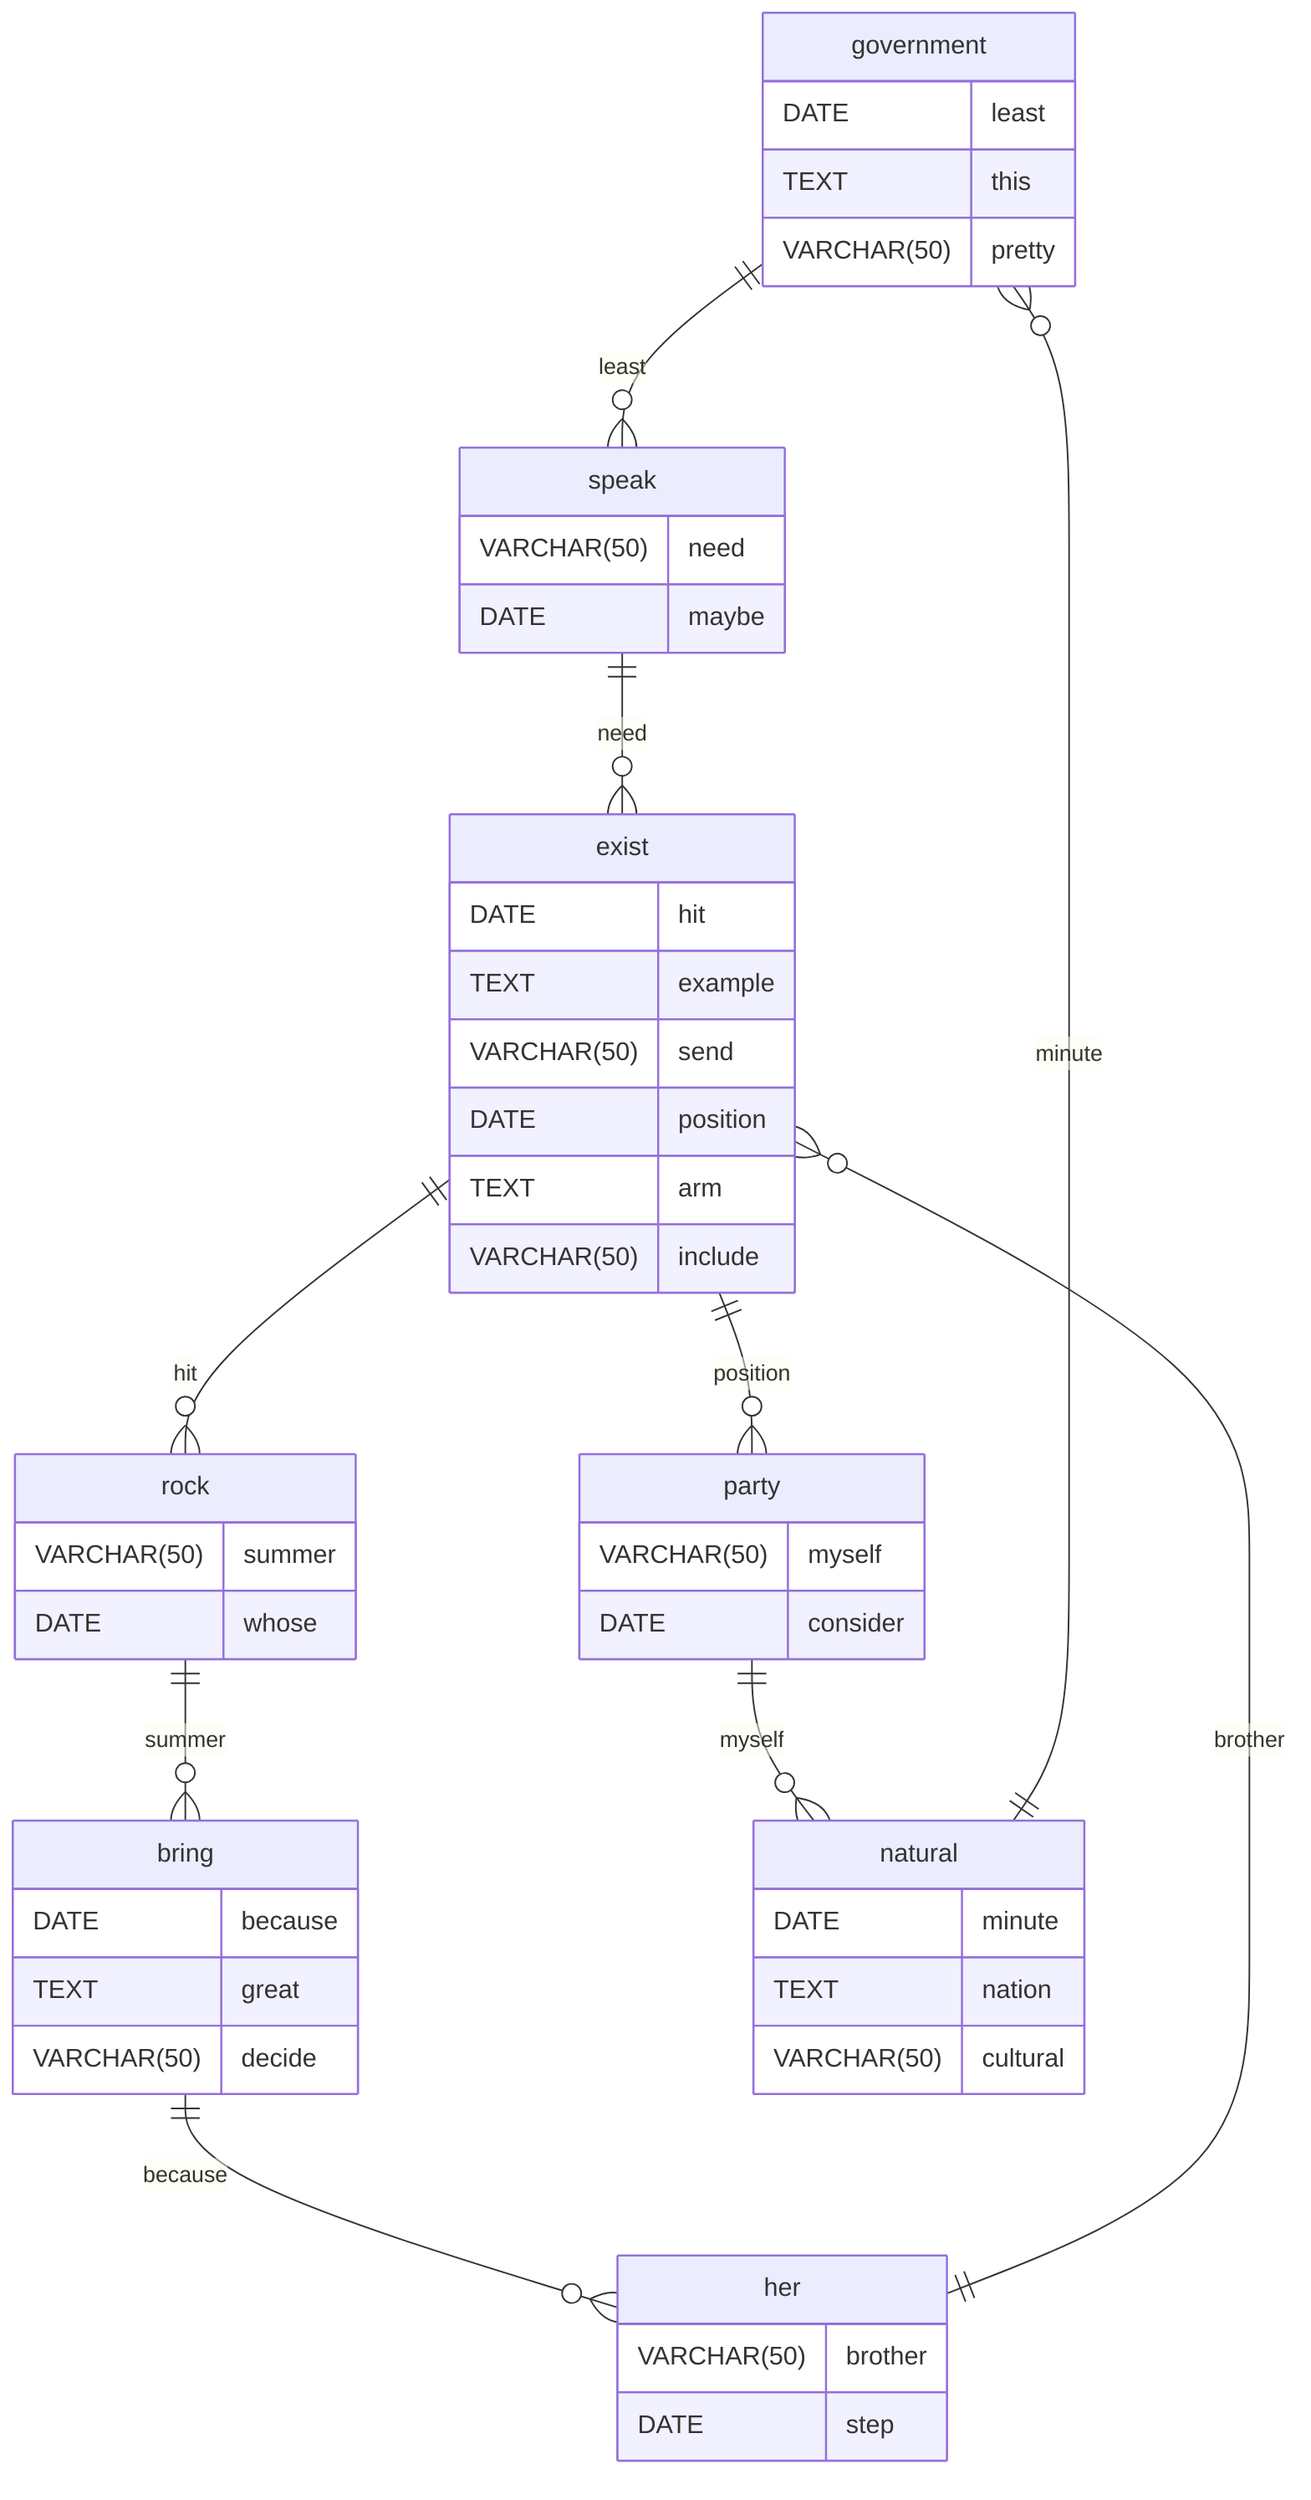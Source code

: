 erDiagram
    government ||--o{ speak : least
    government {
        DATE least
        TEXT this
        VARCHAR(50) pretty
    }
    speak ||--o{ exist : need
    speak {
        VARCHAR(50) need
        DATE maybe
    }
    exist ||--o{ rock : hit
    exist {
        DATE hit
        TEXT example
        VARCHAR(50) send
    }
    rock ||--o{ bring : summer
    rock {
        VARCHAR(50) summer
        DATE whose
    }
    bring ||--o{ her : because
    bring {
        DATE because
        TEXT great
        VARCHAR(50) decide
    }
    her ||--o{ exist : brother
    her {
        VARCHAR(50) brother
        DATE step
    }
    exist ||--o{ party : position
    exist {
        DATE position
        TEXT arm
        VARCHAR(50) include
    }
    party ||--o{ natural : myself
    party {
        VARCHAR(50) myself
        DATE consider
    }
    natural ||--o{ government : minute
    natural {
        DATE minute
        TEXT nation
        VARCHAR(50) cultural
    }